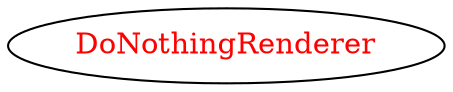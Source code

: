 digraph dependencyGraph {
 concentrate=true;
 ranksep="2.0";
 rankdir="LR"; 
 splines="ortho";
"DoNothingRenderer" [fontcolor="red"];
}